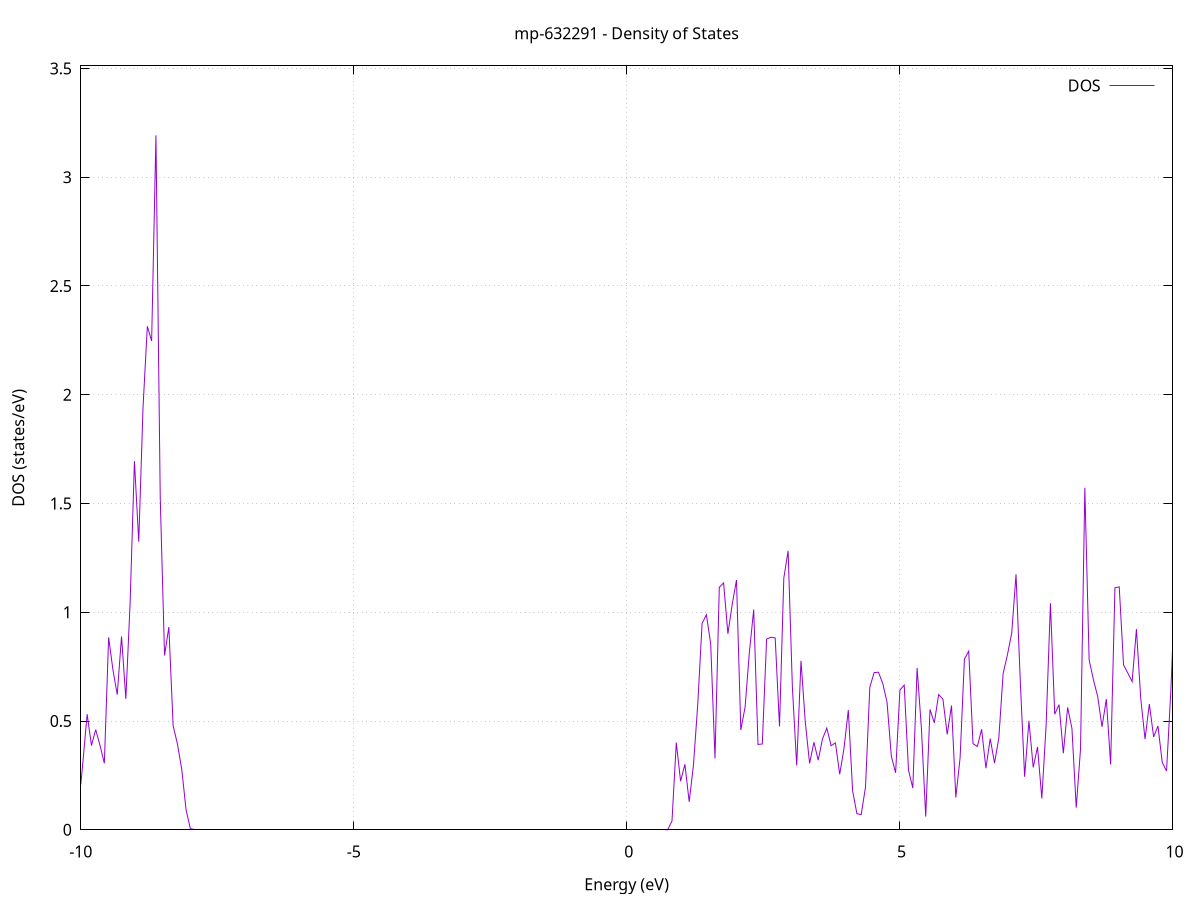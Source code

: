 set title 'mp-632291 - Density of States'
set xlabel 'Energy (eV)'
set ylabel 'DOS (states/eV)'
set grid
set xrange [-10:10]
set yrange [0:3.512]
set xzeroaxis lt -1
set terminal png size 800,600
set output 'mp-632291_dos_gnuplot.png'
plot '-' using 1:2 with lines title 'DOS'
-17.604600 0.000000
-17.525900 0.000000
-17.447100 0.000000
-17.368300 0.000000
-17.289500 0.000000
-17.210700 0.000000
-17.131900 0.000000
-17.053200 0.000000
-16.974400 0.000000
-16.895600 0.000000
-16.816800 0.000000
-16.738000 0.000000
-16.659200 0.000000
-16.580400 0.000000
-16.501700 0.000000
-16.422900 0.000000
-16.344100 0.000000
-16.265300 0.000000
-16.186500 0.000000
-16.107700 0.000000
-16.029000 0.000000
-15.950200 0.000000
-15.871400 0.000000
-15.792600 0.000000
-15.713800 0.000000
-15.635000 0.000000
-15.556300 0.000000
-15.477500 0.000000
-15.398700 0.000000
-15.319900 0.000000
-15.241100 0.000000
-15.162300 0.000000
-15.083600 0.000000
-15.004800 0.000000
-14.926000 0.000000
-14.847200 0.000000
-14.768400 0.000000
-14.689600 0.000000
-14.610900 0.000000
-14.532100 0.000000
-14.453300 0.000000
-14.374500 0.000000
-14.295700 0.000000
-14.216900 0.000000
-14.138200 0.000000
-14.059400 0.000000
-13.980600 0.000000
-13.901800 0.000000
-13.823000 0.000000
-13.744200 0.000000
-13.665500 0.000000
-13.586700 0.000000
-13.507900 0.000000
-13.429100 0.000000
-13.350300 0.000000
-13.271500 0.000000
-13.192800 0.000000
-13.114000 0.000000
-13.035200 0.000000
-12.956400 0.000000
-12.877600 0.000000
-12.798800 0.000000
-12.720100 0.000000
-12.641300 0.000000
-12.562500 0.000000
-12.483700 0.000000
-12.404900 0.000000
-12.326100 0.000000
-12.247400 0.000000
-12.168600 0.000000
-12.089800 0.000000
-12.011000 0.000000
-11.932200 0.000000
-11.853400 0.000000
-11.774600 0.000000
-11.695900 0.000000
-11.617100 0.000000
-11.538300 0.000000
-11.459500 0.000000
-11.380700 0.000000
-11.301900 0.000000
-11.223200 0.000000
-11.144400 0.000000
-11.065600 0.000000
-10.986800 0.000000
-10.908000 0.000000
-10.829200 0.000000
-10.750500 0.000000
-10.671700 0.000000
-10.592900 0.000000
-10.514100 0.001600
-10.435300 0.064500
-10.356500 0.096300
-10.277800 0.159200
-10.199000 0.246500
-10.120200 0.340700
-10.041400 0.094900
-9.962600 0.308500
-9.883800 0.531300
-9.805100 0.387400
-9.726300 0.460400
-9.647500 0.387300
-9.568700 0.305500
-9.489900 0.884700
-9.411100 0.735400
-9.332400 0.621300
-9.253600 0.888800
-9.174800 0.601600
-9.096000 1.045100
-9.017200 1.695000
-8.938400 1.324300
-8.859700 1.943100
-8.780900 2.314900
-8.702100 2.247000
-8.623300 3.192600
-8.544500 1.526400
-8.465700 0.801500
-8.387000 0.931900
-8.308200 0.477900
-8.229400 0.394300
-8.150600 0.278000
-8.071800 0.093100
-7.993000 0.005000
-7.914300 0.000000
-7.835500 0.000000
-7.756700 0.000000
-7.677900 0.000000
-7.599100 0.000000
-7.520300 0.000000
-7.441600 0.000000
-7.362800 0.000000
-7.284000 0.000000
-7.205200 0.000000
-7.126400 0.000000
-7.047600 0.000000
-6.968800 0.000000
-6.890100 0.000000
-6.811300 0.000000
-6.732500 0.000000
-6.653700 0.000000
-6.574900 0.000000
-6.496100 0.000000
-6.417400 0.000000
-6.338600 0.000000
-6.259800 0.000000
-6.181000 0.000000
-6.102200 0.000000
-6.023400 0.000000
-5.944700 0.000000
-5.865900 0.000000
-5.787100 0.000000
-5.708300 0.000000
-5.629500 0.000000
-5.550700 0.000000
-5.472000 0.000000
-5.393200 0.000000
-5.314400 0.000000
-5.235600 0.000000
-5.156800 0.000000
-5.078000 0.000000
-4.999300 0.000000
-4.920500 0.000000
-4.841700 0.000000
-4.762900 0.000000
-4.684100 0.000000
-4.605300 0.000000
-4.526600 0.000000
-4.447800 0.000000
-4.369000 0.000000
-4.290200 0.000000
-4.211400 0.000000
-4.132600 0.000000
-4.053900 0.000000
-3.975100 0.000000
-3.896300 0.000000
-3.817500 0.000000
-3.738700 0.000000
-3.659900 0.000000
-3.581200 0.000000
-3.502400 0.000000
-3.423600 0.000000
-3.344800 0.000000
-3.266000 0.000000
-3.187200 0.000000
-3.108500 0.000000
-3.029700 0.000000
-2.950900 0.000000
-2.872100 0.000000
-2.793300 0.000000
-2.714500 0.000000
-2.635800 0.000000
-2.557000 0.000000
-2.478200 0.000000
-2.399400 0.000000
-2.320600 0.000000
-2.241800 0.000000
-2.163000 0.000000
-2.084300 0.000000
-2.005500 0.000000
-1.926700 0.000000
-1.847900 0.000000
-1.769100 0.000000
-1.690300 0.000000
-1.611600 0.000000
-1.532800 0.000000
-1.454000 0.000000
-1.375200 0.000000
-1.296400 0.000000
-1.217600 0.000000
-1.138900 0.000000
-1.060100 0.000000
-0.981300 0.000000
-0.902500 0.000000
-0.823700 0.000000
-0.744900 0.000000
-0.666200 0.000000
-0.587400 0.000000
-0.508600 0.000000
-0.429800 0.000000
-0.351000 0.000000
-0.272200 0.000000
-0.193500 0.000000
-0.114700 0.000000
-0.035900 0.000000
0.042900 0.000000
0.121700 0.000000
0.200500 0.000000
0.279200 0.000000
0.358000 0.000000
0.436800 0.000000
0.515600 0.000000
0.594400 0.000000
0.673200 0.000000
0.751900 0.000100
0.830700 0.040100
0.909500 0.400500
0.988300 0.223200
1.067100 0.301200
1.145900 0.128500
1.224600 0.299100
1.303400 0.579500
1.382200 0.948600
1.461000 0.988600
1.539800 0.855100
1.618600 0.327900
1.697300 1.114900
1.776100 1.134800
1.854900 0.901000
1.933700 1.035900
2.012500 1.148300
2.091300 0.458600
2.170100 0.564400
2.248800 0.817300
2.327600 1.012300
2.406400 0.392200
2.485200 0.394500
2.564000 0.876600
2.642800 0.885200
2.721500 0.881900
2.800300 0.474900
2.879100 1.156600
2.957900 1.282700
3.036700 0.653000
3.115500 0.295700
3.194200 0.776800
3.273000 0.494200
3.351800 0.305100
3.430600 0.402600
3.509400 0.320000
3.588200 0.417900
3.666900 0.467800
3.745700 0.386500
3.824500 0.399300
3.903300 0.255100
3.982100 0.374200
4.060900 0.550400
4.139600 0.179500
4.218400 0.073800
4.297200 0.070000
4.376000 0.196700
4.454800 0.655200
4.533600 0.722500
4.612300 0.724600
4.691100 0.673400
4.769900 0.587400
4.848700 0.339100
4.927500 0.261900
5.006300 0.642200
5.085000 0.665100
5.163800 0.274000
5.242600 0.191800
5.321400 0.743800
5.400200 0.465700
5.479000 0.060600
5.557700 0.553500
5.636500 0.491500
5.715300 0.621500
5.794100 0.600700
5.872900 0.438500
5.951700 0.570800
6.030400 0.148800
6.109200 0.332200
6.188000 0.784600
6.266800 0.821100
6.345600 0.396100
6.424400 0.382800
6.503100 0.462100
6.581900 0.283100
6.660700 0.419300
6.739500 0.307000
6.818300 0.421700
6.897100 0.718000
6.975900 0.804600
7.054600 0.904200
7.133400 1.174200
7.212200 0.678700
7.291000 0.243600
7.369800 0.500900
7.448600 0.286700
7.527300 0.380700
7.606100 0.143800
7.684900 0.481600
7.763700 1.041300
7.842500 0.531400
7.921300 0.575300
8.000000 0.351700
8.078800 0.562400
8.157600 0.466100
8.236400 0.101700
8.315200 0.372300
8.394000 1.572300
8.472700 0.781300
8.551500 0.689600
8.630300 0.611500
8.709100 0.473400
8.787900 0.600700
8.866700 0.300100
8.945400 1.112500
9.024200 1.116800
9.103000 0.758300
9.181800 0.720300
9.260600 0.681500
9.339400 0.922500
9.418100 0.604700
9.496900 0.416800
9.575700 0.578300
9.654500 0.426800
9.733300 0.477300
9.812100 0.309900
9.890800 0.270100
9.969600 0.638200
10.048400 1.128900
10.127200 0.608600
10.206000 0.554900
10.284800 0.469300
10.363500 0.530700
10.442300 0.444800
10.521100 0.377500
10.599900 0.266400
10.678700 0.506100
10.757500 0.926700
10.836200 0.446300
10.915000 0.444400
10.993800 0.823900
11.072600 1.266900
11.151400 0.845200
11.230200 0.758600
11.308900 0.979400
11.387700 1.218700
11.466500 0.787000
11.545300 0.915900
11.624100 0.696200
11.702900 0.137200
11.781700 0.363800
11.860400 1.031300
11.939200 0.806100
12.018000 0.980000
12.096800 0.421700
12.175600 0.981500
12.254400 0.858700
12.333100 0.539100
12.411900 0.947000
12.490700 0.388800
12.569500 0.500100
12.648300 0.869100
12.727100 0.839500
12.805800 0.912900
12.884600 1.092700
12.963400 0.144700
13.042200 0.359500
13.121000 0.711700
13.199800 0.392500
13.278500 0.632500
13.357300 0.355300
13.436100 0.840200
13.514900 0.684200
13.593700 0.208300
13.672500 0.639700
13.751200 1.133900
13.830000 0.897900
13.908800 0.479800
13.987600 0.272000
14.066400 0.233600
14.145200 0.170900
14.223900 0.499700
14.302700 0.177100
14.381500 0.499100
14.460300 1.057400
14.539100 0.771200
14.617900 0.417000
14.696600 0.940900
14.775400 1.360100
14.854200 0.881200
14.933000 0.625600
15.011800 0.474400
15.090600 1.188400
15.169300 1.072800
15.248100 0.496300
15.326900 0.471600
15.405700 0.755800
15.484500 0.947500
15.563300 0.643600
15.642000 0.823300
15.720800 0.431100
15.799600 0.532200
15.878400 1.055500
15.957200 0.840600
16.036000 0.844000
16.114700 1.192900
16.193500 0.405800
16.272300 0.138800
16.351100 0.726500
16.429900 0.644100
16.508700 0.666900
16.587500 0.688400
16.666200 0.701600
16.745000 0.314700
16.823800 0.344900
16.902600 0.614100
16.981400 1.466000
17.060200 1.160200
17.138900 0.340600
17.217700 0.792600
17.296500 0.420500
17.375300 0.773500
17.454100 1.081100
17.532900 1.501000
17.611600 1.525600
17.690400 1.038100
17.769200 0.490900
17.848000 0.788500
17.926800 0.326800
18.005600 0.819200
18.084300 1.363500
18.163100 0.788800
18.241900 1.053500
18.320700 1.140900
18.399500 0.387300
18.478300 0.044200
18.557000 0.404200
18.635800 0.470300
18.714600 0.298900
18.793400 0.821600
18.872200 1.149500
18.951000 0.727900
19.029700 0.942600
19.108500 0.759400
19.187300 0.605000
19.266100 0.863200
19.344900 0.293600
19.423700 0.752400
19.502400 1.194200
19.581200 0.938700
19.660000 0.441700
19.738800 0.078500
19.817600 0.480200
19.896400 0.803700
19.975100 1.046100
20.053900 0.861400
20.132700 1.074400
20.211500 0.918600
20.290300 0.956300
20.369100 1.241800
20.447800 1.545600
20.526600 1.107700
20.605400 0.622300
20.684200 1.052700
20.763000 1.384900
20.841800 0.706600
20.920500 0.514500
20.999300 0.600800
21.078100 0.507500
21.156900 1.040500
21.235700 1.218500
21.314500 0.727000
21.393300 0.425000
21.472000 0.956500
21.550800 1.200700
21.629600 0.989900
21.708400 0.587400
21.787200 1.038200
21.866000 0.883000
21.944700 0.448300
22.023500 0.980000
22.102300 0.421500
22.181100 0.284500
22.259900 0.477100
22.338700 0.998400
22.417400 0.853800
22.496200 0.956600
22.575000 0.811100
22.653800 0.926100
22.732600 0.246200
22.811400 0.538800
22.890100 1.070400
22.968900 1.101400
23.047700 0.949300
23.126500 1.191700
23.205300 1.088100
23.284100 0.583400
23.362800 0.751300
23.441600 1.025200
23.520400 0.339800
23.599200 0.695900
23.678000 1.128100
23.756800 1.057700
23.835500 0.817400
23.914300 0.823600
23.993100 1.216900
24.071900 0.913200
24.150700 1.077000
24.229500 0.444400
24.308200 1.483800
24.387000 1.768300
24.465800 1.158900
24.544600 0.761100
24.623400 0.161600
24.702200 0.204600
24.780900 0.741400
24.859700 1.136500
24.938500 1.491000
25.017300 0.960300
25.096100 0.473000
25.174900 1.183300
25.253600 0.912000
25.332400 0.393700
25.411200 0.501500
25.490000 0.867400
25.568800 1.160500
25.647600 1.035400
25.726300 0.811100
25.805100 0.839100
25.883900 0.442400
25.962700 0.534200
26.041500 0.293000
26.120300 1.559900
26.199100 0.923300
26.277800 0.555300
26.356600 0.424400
26.435400 1.138200
26.514200 1.098300
26.593000 0.626500
26.671800 1.215700
26.750500 1.293200
26.829300 1.583300
26.908100 1.201700
26.986900 0.453200
27.065700 0.504900
27.144500 0.934400
27.223200 1.248600
27.302000 1.169300
27.380800 1.044800
27.459600 1.338600
27.538400 1.030600
27.617200 1.119400
27.695900 1.330600
27.774700 0.888600
27.853500 0.785500
27.932300 0.967100
28.011100 0.873900
28.089900 0.873800
28.168600 0.580700
28.247400 0.363100
28.326200 0.418600
28.405000 1.319900
28.483800 1.396100
28.562600 1.236300
28.641300 0.661800
28.720100 1.089400
28.798900 0.608200
28.877700 0.904800
28.956500 0.396300
29.035300 0.872100
29.114000 0.890500
29.192800 0.750000
29.271600 0.729300
29.350400 1.034700
29.429200 0.658400
29.508000 0.641900
29.586700 0.658800
29.665500 0.814400
29.744300 1.542500
29.823100 0.868500
29.901900 0.467700
29.980700 0.940200
30.059400 1.225300
30.138200 1.177500
30.217000 0.756200
30.295800 1.333000
30.374600 0.614100
30.453400 1.119500
30.532100 0.902900
30.610900 1.151000
30.689700 0.741000
30.768500 0.672400
30.847300 1.193800
30.926100 1.954500
31.004900 2.072100
31.083600 1.202300
31.162400 1.119500
31.241200 1.031600
31.320000 0.492900
31.398800 1.155000
31.477600 1.285200
31.556300 1.186700
31.635100 0.976800
31.713900 0.722400
31.792700 0.511200
31.871500 0.711900
31.950300 0.506000
32.029000 0.764000
32.107800 0.866700
32.186600 0.800100
32.265400 0.930200
32.344200 0.929700
32.423000 1.402200
32.501700 0.976300
32.580500 0.466500
32.659300 0.589800
32.738100 0.776600
32.816900 0.722000
32.895700 1.003100
32.974400 1.449100
33.053200 1.311700
33.132000 0.389000
33.210800 0.088800
33.289600 0.409600
33.368400 1.045600
33.447100 0.642000
33.525900 1.129700
33.604700 1.314100
33.683500 1.806000
33.762300 1.740900
33.841100 0.906900
33.919800 0.668500
33.998600 1.068500
34.077400 1.397300
34.156200 1.239200
34.235000 1.624400
34.313800 1.738800
34.392500 1.101600
34.471300 0.782700
34.550100 1.149900
34.628900 0.925700
34.707700 0.567600
34.786500 0.554100
34.865200 1.350700
34.944000 0.854300
35.022800 1.085200
35.101600 2.261300
35.180400 0.924700
35.259200 0.280500
35.337900 0.720500
35.416700 1.676200
35.495500 1.473600
35.574300 1.155800
35.653100 1.022800
35.731900 0.877500
35.810700 0.725400
35.889400 0.616800
35.968200 1.035900
36.047000 1.330400
36.125800 1.334100
36.204600 1.306300
36.283400 0.714500
36.362100 0.128800
36.440900 0.338300
36.519700 1.301900
36.598500 1.128400
36.677300 0.852300
36.756100 1.224600
36.834800 1.009400
36.913600 0.620400
36.992400 1.091000
37.071200 1.307600
37.150000 1.378200
37.228800 1.397700
37.307500 0.594500
37.386300 1.053700
37.465100 1.038400
37.543900 0.473600
37.622700 0.727300
37.701500 0.493200
37.780200 0.530400
37.859000 1.662200
37.937800 1.546400
38.016600 0.844600
38.095400 0.962400
38.174200 1.105100
38.252900 1.773000
38.331700 1.372100
38.410500 1.078900
38.489300 0.824500
38.568100 0.655900
38.646900 0.943600
38.725600 0.897200
38.804400 0.943000
38.883200 1.139700
38.962000 1.637200
39.040800 0.576900
39.119600 1.074500
39.198300 1.565500
39.277100 1.896100
39.355900 0.881300
39.434700 1.062800
39.513500 1.195800
39.592300 0.724400
39.671000 1.490000
39.749800 1.651500
39.828600 1.346200
39.907400 1.060500
39.986200 0.857200
40.065000 0.955200
40.143700 1.421300
40.222500 1.641000
40.301300 1.260400
40.380100 0.483400
40.458900 0.930100
40.537700 1.166500
40.616500 0.710500
40.695200 0.414000
40.774000 0.389600
40.852800 1.456900
40.931600 1.517000
41.010400 0.772200
41.089200 1.457000
41.167900 1.338100
41.246700 1.143700
41.325500 0.511600
41.404300 1.082200
41.483100 0.814900
41.561900 1.021700
41.640600 1.021100
41.719400 1.295400
41.798200 0.566400
41.877000 0.852100
41.955800 0.884000
42.034600 1.065700
42.113300 1.786400
42.192100 1.111800
42.270900 0.731800
42.349700 0.606000
42.428500 0.976400
42.507300 0.532200
42.586000 1.826000
42.664800 1.353200
42.743600 0.832600
42.822400 1.593600
42.901200 1.171600
42.980000 0.581600
43.058700 0.980600
43.137500 1.236300
43.216300 1.296200
43.295100 1.274700
43.373900 1.870900
43.452700 1.316000
43.531400 0.838600
43.610200 1.245000
43.689000 1.250800
43.767800 1.053300
43.846600 1.040800
43.925400 0.912800
44.004100 0.982400
44.082900 1.864300
44.161700 1.740400
44.240500 1.628700
44.319300 1.031600
44.398100 1.174500
44.476800 1.356500
44.555600 0.971600
44.634400 1.593000
44.713200 1.164000
44.792000 0.670100
44.870800 0.924500
44.949500 1.773000
45.028300 1.932800
45.107100 1.173900
45.185900 0.947000
45.264700 0.641700
45.343500 0.782600
45.422300 1.380200
45.501000 0.624100
45.579800 0.461600
45.658600 0.574300
45.737400 0.879700
45.816200 1.201500
45.895000 1.062000
45.973700 0.970900
46.052500 0.821600
46.131300 0.674100
46.210100 1.207600
46.288900 1.130300
46.367700 1.543800
46.446400 1.247700
46.525200 1.425000
46.604000 1.187800
46.682800 1.103400
46.761600 1.405100
46.840400 1.357600
46.919100 1.473500
46.997900 0.694300
47.076700 0.834600
47.155500 1.297500
47.234300 1.194000
47.313100 1.067400
47.391800 1.259600
47.470600 1.904500
47.549400 0.888700
47.628200 0.343000
47.707000 0.681000
47.785800 0.756500
47.864500 0.997600
47.943300 1.348500
48.022100 1.415000
48.100900 1.376500
48.179700 0.851200
48.258500 1.130100
48.337200 1.724500
48.416000 1.249600
48.494800 2.243600
48.573600 1.867100
48.652400 0.687600
48.731200 0.948600
48.809900 0.989500
48.888700 0.703500
48.967500 0.618900
49.046300 1.430900
49.125100 0.883400
49.203900 1.239100
49.282600 1.118500
49.361400 1.064000
49.440200 1.459300
49.519000 1.448500
49.597800 1.361800
49.676600 1.592300
49.755300 2.079100
49.834100 1.505600
49.912900 1.178300
49.991700 1.056100
50.070500 1.777100
50.149300 0.708700
50.228100 2.069500
50.306800 2.233000
50.385600 0.976300
50.464400 1.225600
50.543200 1.473500
50.622000 0.847800
50.700800 0.782600
50.779500 1.293800
50.858300 0.971500
50.937100 0.461900
51.015900 1.046600
51.094700 1.633500
51.173500 0.924400
51.252200 1.319200
51.331000 1.137400
51.409800 1.689000
51.488600 1.320100
51.567400 0.823700
51.646200 1.056500
51.724900 1.109100
51.803700 0.348400
51.882500 0.793500
51.961300 0.911100
52.040100 0.770700
52.118900 0.377100
52.197600 1.147600
52.276400 0.989000
52.355200 0.693200
52.434000 0.540200
52.512800 1.331700
52.591600 1.833100
52.670300 0.941800
52.749100 0.754300
52.827900 1.102600
52.906700 1.524400
52.985500 0.887300
53.064300 1.237500
53.143000 0.726100
53.221800 1.022100
53.300600 1.383400
53.379400 1.318100
53.458200 2.265000
53.537000 1.873400
53.615700 1.980000
53.694500 1.216800
53.773300 1.090700
53.852100 1.917700
53.930900 1.122000
54.009700 1.258600
54.088400 1.425400
54.167200 1.198200
54.246000 0.878700
54.324800 1.126800
54.403600 1.668300
54.482400 1.156500
54.561100 1.582200
54.639900 1.936600
54.718700 1.416900
54.797500 1.489000
54.876300 1.818500
54.955100 1.397500
55.033900 1.513500
55.112600 1.306100
55.191400 1.253500
55.270200 1.583600
55.349000 1.846000
55.427800 1.903000
55.506600 0.790100
55.585300 0.529400
55.664100 0.852000
55.742900 1.606800
55.821700 1.644700
55.900500 0.833000
55.979300 0.894000
56.058000 1.331700
56.136800 1.056300
56.215600 0.899800
56.294400 0.622000
56.373200 1.228700
56.452000 1.369300
56.530700 0.995900
56.609500 2.171500
56.688300 2.044200
56.767100 1.713200
56.845900 0.586100
56.924700 1.042700
57.003400 0.926500
57.082200 0.639200
57.161000 0.573100
57.239800 0.731100
57.318600 1.581300
57.397400 1.376800
57.476100 0.908800
57.554900 1.108800
57.633700 1.348700
57.712500 1.402600
57.791300 0.695900
57.870100 0.404600
57.948800 1.111200
58.027600 1.375200
58.106400 0.989800
58.185200 0.749000
58.264000 1.214200
58.342800 0.582000
58.421500 0.983900
58.500300 1.170000
58.579100 0.722400
58.657900 1.687300
58.736700 1.869100
58.815500 1.645400
58.894200 1.672400
58.973000 1.475800
59.051800 0.897800
59.130600 1.248700
59.209400 2.352100
59.288200 1.068600
59.366900 0.808200
59.445700 0.979000
59.524500 0.748000
59.603300 1.861600
59.682100 2.111600
59.760900 1.707800
59.839700 1.796000
59.918400 1.544500
59.997200 1.232100
60.076000 2.074800
60.154800 1.751800
60.233600 1.535300
60.312400 1.428700
60.391100 1.275200
60.469900 1.294500
60.548700 1.767300
60.627500 1.537000
60.706300 1.023600
60.785100 0.846500
60.863800 1.004300
60.942600 1.901700
61.021400 3.001400
61.100200 1.801700
61.179000 1.773900
61.257800 1.870700
61.336500 1.938800
61.415300 0.540400
61.494100 1.237400
61.572900 1.120800
61.651700 1.201100
61.730500 1.147800
61.809200 1.052100
61.888000 1.200400
61.966800 0.867900
62.045600 0.590600
62.124400 1.199500
62.203200 1.063800
62.281900 1.559900
62.360700 1.023000
62.439500 0.744000
62.518300 0.583500
62.597100 0.915400
62.675900 1.024700
62.754600 1.195300
62.833400 1.496100
62.912200 1.173900
62.991000 0.939300
63.069800 0.709600
63.148600 1.147000
63.227300 1.976700
63.306100 1.356100
63.384900 1.517500
63.463700 2.060400
63.542500 1.556400
63.621300 1.588100
63.700000 0.710400
63.778800 0.823400
63.857600 1.849200
63.936400 0.884100
64.015200 1.712300
64.094000 0.912500
64.172700 0.693500
64.251500 0.952100
64.330300 1.172100
64.409100 1.069900
64.487900 0.897700
64.566700 1.139700
64.645500 1.181200
64.724200 1.624500
64.803000 1.696600
64.881800 1.903500
64.960600 0.961600
65.039400 0.529900
65.118200 1.023700
65.196900 1.290300
65.275700 1.741500
65.354500 1.461900
65.433300 1.182900
65.512100 1.291200
65.590900 1.595200
65.669600 1.016300
65.748400 0.772200
65.827200 1.247200
65.906000 2.374600
65.984800 1.884500
66.063600 1.461800
66.142300 0.832600
66.221100 1.374700
66.299900 1.348800
66.378700 1.537600
66.457500 1.998800
66.536300 1.772200
66.615000 2.058800
66.693800 1.644300
66.772600 1.564000
66.851400 1.618800
66.930200 1.860300
67.009000 2.381100
67.087700 1.579500
67.166500 1.148000
67.245300 1.550300
67.324100 1.960200
67.402900 1.402200
67.481700 1.853500
67.560400 2.178200
67.639200 2.516100
67.718000 1.910200
67.796800 1.345100
67.875600 1.810100
67.954400 1.841700
68.033100 0.913800
68.111900 1.078500
68.190700 1.610500
68.269500 1.604700
68.348300 0.968500
68.427100 1.070000
68.505800 1.090000
68.584600 0.994600
68.663400 0.783800
68.742200 0.984100
68.821000 0.896700
68.899800 0.963600
68.978500 1.607000
69.057300 1.169200
69.136100 0.982200
69.214900 0.973300
69.293700 0.822800
69.372500 0.696900
69.451300 0.543800
69.530000 0.271000
69.608800 1.081000
69.687600 2.004500
69.766400 1.072600
69.845200 0.813700
69.924000 0.810100
70.002700 1.346100
70.081500 1.664500
70.160300 0.879800
70.239100 0.714000
70.317900 1.484700
70.396700 1.859800
70.475400 0.974500
70.554200 1.110000
70.633000 1.505100
70.711800 1.451500
70.790600 0.840700
70.869400 0.935200
70.948100 1.122500
71.026900 2.100900
71.105700 2.378000
71.184500 1.024400
71.263300 1.039900
71.342100 0.813000
71.420800 1.269100
71.499600 2.145700
71.578400 1.803900
71.657200 1.483400
71.736000 0.988200
71.814800 1.418700
71.893500 1.366200
71.972300 1.102400
72.051100 1.973900
72.129900 1.289800
72.208700 1.253500
72.287500 1.950700
72.366200 1.809600
72.445000 2.384700
72.523800 1.882000
72.602600 1.769400
72.681400 1.669100
72.760200 1.073600
72.838900 1.663800
72.917700 1.974400
72.996500 1.812500
73.075300 1.676500
73.154100 2.807000
73.232900 1.881300
73.311600 2.355000
73.390400 2.315300
73.469200 1.662800
73.548000 1.624600
73.626800 1.553800
73.705600 0.833300
73.784300 1.052900
73.863100 1.730400
73.941900 1.600800
74.020700 2.383200
74.099500 2.295400
74.178300 1.355700
74.257100 1.051300
74.335800 1.351200
74.414600 1.351100
74.493400 1.471700
74.572200 1.109700
74.651000 0.929800
74.729800 0.866500
74.808500 1.128000
74.887300 1.508200
74.966100 1.146300
75.044900 1.099800
75.123700 0.629000
75.202500 1.268500
75.281200 1.398500
75.360000 1.133800
75.438800 1.301100
75.517600 1.212300
75.596400 1.318000
75.675200 1.006700
75.753900 1.058200
75.832700 1.428800
75.911500 1.620200
75.990300 1.775500
76.069100 1.394800
76.147900 0.952000
76.226600 1.504500
76.305400 1.778900
76.384200 0.737000
76.463000 0.472400
76.541800 0.941000
76.620600 1.593600
76.699300 1.382800
76.778100 0.851300
76.856900 0.682900
76.935700 1.026300
77.014500 0.880400
77.093300 0.884200
77.172000 1.272000
77.250800 0.985700
77.329600 2.057600
77.408400 1.557800
77.487200 1.065800
77.566000 0.761400
77.644700 2.154700
77.723500 1.765000
77.802300 0.657200
77.881100 0.761200
77.959900 1.818400
78.038700 2.071100
78.117400 1.819700
78.196200 0.872500
78.275000 1.456500
78.353800 2.696900
78.432600 3.421400
78.511400 1.621400
78.590100 1.018500
78.668900 1.525500
78.747700 1.908300
78.826500 1.598100
78.905300 1.703800
78.984100 1.090800
79.062900 0.910400
79.141600 1.393000
79.220400 1.110800
79.299200 1.208600
79.378000 1.361600
79.456800 2.330900
79.535600 2.049000
79.614300 2.305000
79.693100 2.277600
79.771900 2.155200
79.850700 3.536800
79.929500 1.788300
80.008300 1.087600
80.087000 0.913800
80.165800 1.901300
80.244600 1.993400
80.323400 1.583200
80.402200 0.894900
80.481000 1.418400
80.559700 2.760800
80.638500 2.532500
80.717300 2.091300
80.796100 1.797300
80.874900 1.276200
80.953700 0.446200
81.032400 1.537600
81.111200 2.047000
81.190000 1.560800
81.268800 0.983100
81.347600 1.138000
81.426400 2.297400
81.505100 1.892200
81.583900 1.104100
81.662700 1.474900
81.741500 1.290300
81.820300 1.098200
81.899100 0.960000
81.977800 1.358000
82.056600 1.385500
82.135400 1.200100
82.214200 1.527900
82.293000 1.526400
82.371800 1.346300
82.450500 1.512200
82.529300 1.391000
82.608100 0.674100
82.686900 0.773100
82.765700 0.818700
82.844500 1.137400
82.923200 1.008300
83.002000 1.604700
83.080800 0.988200
83.159600 0.865900
83.238400 0.683900
83.317200 1.202300
83.395900 0.917100
83.474700 0.875200
83.553500 1.338400
83.632300 1.341500
83.711100 1.304000
83.789900 0.823900
83.868700 0.873900
83.947400 1.130000
84.026200 1.757300
84.105000 2.142500
84.183800 2.808700
84.262600 1.573200
84.341400 0.839200
84.420100 0.958300
84.498900 0.896600
84.577700 1.666600
84.656500 1.411200
84.735300 1.770300
84.814100 1.301200
84.892800 1.270000
84.971600 0.890800
85.050400 1.644300
85.129200 1.871600
85.208000 1.557100
85.286800 1.645500
85.365500 2.237800
85.444300 2.347700
85.523100 1.439000
85.601900 1.358900
85.680700 1.577000
85.759500 1.674000
85.838200 2.527600
85.917000 2.433500
85.995800 3.838200
86.074600 2.766500
86.153400 1.472900
86.232200 1.594200
86.310900 0.816000
86.389700 1.266800
86.468500 2.365700
86.547300 2.308600
86.626100 2.491200
86.704900 1.366900
86.783600 1.647100
86.862400 1.076500
86.941200 1.502500
87.020000 2.010100
87.098800 1.777600
87.177600 1.258800
87.256300 1.264200
87.335100 1.781100
87.413900 1.709500
87.492700 1.233700
87.571500 1.897500
87.650300 1.775600
87.729000 1.251700
87.807800 1.528800
87.886600 2.051600
87.965400 1.958400
88.044200 1.683300
88.123000 1.977000
88.201700 1.695600
88.280500 0.981300
88.359300 0.798400
88.438100 1.816100
88.516900 2.208400
88.595700 2.071100
88.674500 1.489700
88.753200 1.387200
88.832000 1.799100
88.910800 1.058600
88.989600 0.794100
89.068400 0.759100
89.147200 0.739600
89.225900 1.024200
89.304700 1.315800
89.383500 1.272100
89.462300 1.546300
89.541100 2.113100
89.619900 2.029500
89.698600 1.845900
89.777400 1.061600
89.856200 1.039800
89.935000 0.672100
90.013800 1.257500
90.092600 1.744700
90.171300 1.345800
90.250100 2.088000
90.328900 1.757400
90.407700 1.295800
90.486500 1.239600
90.565300 0.876300
90.644000 1.506300
90.722800 1.690600
90.801600 1.126000
90.880400 1.225400
90.959200 0.936900
91.038000 0.647200
91.116700 1.440800
91.195500 1.606800
91.274300 0.829700
91.353100 0.910900
91.431900 0.911600
91.510700 1.551600
91.589400 1.530100
91.668200 1.874100
91.747000 2.072500
91.825800 1.731800
91.904600 1.942700
91.983400 1.050500
92.062100 1.055600
92.140900 1.770600
92.219700 1.625800
92.298500 1.947600
92.377300 1.348500
92.456100 1.899000
92.534800 2.154900
92.613600 1.836400
92.692400 1.413100
92.771200 1.142100
92.850000 2.396700
92.928800 1.559100
93.007500 1.010400
93.086300 1.025900
93.165100 2.037300
93.243900 1.776000
93.322700 1.575100
93.401500 1.047500
93.480300 2.073400
93.559000 2.592100
93.637800 1.285300
93.716600 2.369900
93.795400 2.630600
93.874200 3.283200
93.953000 3.230000
94.031700 1.880000
94.110500 1.386400
94.189300 2.393000
94.268100 1.881100
94.346900 0.625600
94.425700 1.529300
94.504400 2.874600
94.583200 2.969400
94.662000 1.541900
94.740800 2.005000
94.819600 1.585900
94.898400 1.207900
94.977100 1.313300
95.055900 1.556400
95.134700 1.438900
95.213500 2.119000
95.292300 1.829400
95.371100 1.529300
95.449800 1.348400
95.528600 2.015500
95.607400 2.269000
95.686200 2.254200
95.765000 1.889800
95.843800 1.437900
95.922500 1.216900
96.001300 1.262200
96.080100 1.403000
96.158900 0.699300
96.237700 0.669100
96.316500 1.469400
96.395200 1.137900
96.474000 1.482300
96.552800 1.274000
96.631600 1.415600
96.710400 1.529100
96.789200 1.165300
96.867900 1.481800
96.946700 1.587800
97.025500 1.074500
97.104300 1.366600
97.183100 1.546700
97.261900 1.391200
97.340600 1.159500
97.419400 1.560200
97.498200 1.966800
97.577000 1.135000
97.655800 0.911300
97.734600 1.654200
97.813300 1.457000
97.892100 0.960100
97.970900 1.977400
98.049700 1.627100
98.128500 2.137700
98.207300 1.059500
98.286100 1.466100
98.364800 2.236000
98.443600 2.052100
98.522400 1.538000
98.601200 1.423400
98.680000 1.603300
98.758800 0.805900
98.837500 0.602700
98.916300 1.174200
98.995100 1.896400
99.073900 1.942800
99.152700 0.752400
99.231500 1.369100
99.310200 1.421700
99.389000 1.024300
99.467800 0.902300
99.546600 1.795500
99.625400 1.631900
99.704200 1.584100
99.782900 1.788800
99.861700 1.700200
99.940500 1.487200
100.019300 2.064800
100.098100 2.104800
100.176900 1.861100
100.255600 1.406300
100.334400 1.314500
100.413200 2.319400
100.492000 2.091200
100.570800 1.187700
100.649600 1.748000
100.728300 2.082200
100.807100 1.854700
100.885900 1.777400
100.964700 1.984300
101.043500 3.409200
101.122300 2.315500
101.201000 3.413900
101.279800 2.534300
101.358600 1.333400
101.437400 1.697600
101.516200 1.489700
101.595000 0.952200
101.673700 1.634700
101.752500 2.943500
101.831300 1.474800
101.910100 1.857800
101.988900 1.639900
102.067700 1.927400
102.146400 2.183700
102.225200 2.037200
102.304000 1.773400
102.382800 1.492800
102.461600 1.823600
102.540400 1.949000
102.619100 1.707300
102.697900 2.088000
102.776700 1.673600
102.855500 1.511300
102.934300 1.763300
103.013100 1.665300
103.091900 1.344000
103.170600 1.656600
103.249400 2.177000
103.328200 0.965300
103.407000 0.761600
103.485800 1.246500
103.564600 1.406900
103.643300 2.330100
103.722100 2.151200
103.800900 1.782600
103.879700 1.626000
103.958500 1.117000
104.037300 1.733000
104.116000 2.206500
104.194800 1.602900
104.273600 1.630200
104.352400 1.447500
104.431200 1.215400
104.510000 1.617400
104.588700 1.415600
104.667500 1.145800
104.746300 1.505300
104.825100 2.017700
104.903900 1.652200
104.982700 1.291800
105.061400 1.720000
105.140200 1.972800
105.219000 1.617900
105.297800 1.690900
105.376600 1.187100
105.455400 1.001500
105.534100 1.470600
105.612900 1.537200
105.691700 1.234000
105.770500 1.548700
105.849300 1.657000
105.928100 0.724300
106.006800 1.139800
106.085600 1.855200
106.164400 1.543700
106.243200 1.630700
106.322000 1.570700
106.400800 1.580300
106.479500 1.378700
106.558300 1.390400
106.637100 1.552900
106.715900 1.252200
106.794700 1.736400
106.873500 0.688900
106.952200 0.970300
107.031000 1.555800
107.109800 1.532000
107.188600 2.349100
107.267400 3.187100
107.346200 2.037300
107.424900 2.005200
107.503700 1.389500
107.582500 1.089000
107.661300 0.937200
107.740100 1.464300
107.818900 1.300500
107.897700 2.744200
107.976400 3.530000
108.055200 2.268400
108.134000 2.227000
108.212800 1.705800
108.291600 2.022300
108.370400 1.589500
108.449100 1.648700
108.527900 2.008600
108.606700 1.983900
108.685500 1.398100
108.764300 1.181000
108.843100 1.049600
108.921800 2.226000
109.000600 1.913400
109.079400 1.399800
109.158200 2.657900
109.237000 1.692500
109.315800 1.400600
109.394500 2.044900
109.473300 1.544800
109.552100 1.573800
109.630900 1.225900
109.709700 2.567600
109.788500 2.665500
109.867200 3.053400
109.946000 1.660200
110.024800 1.020100
110.103600 1.568700
110.182400 2.593000
110.261200 1.623100
110.339900 2.176300
110.418700 1.918900
110.497500 1.909500
110.576300 1.755700
110.655100 1.383800
110.733900 1.765900
110.812600 1.607700
110.891400 2.606600
110.970200 2.014200
111.049000 1.474400
111.127800 1.908600
111.206600 2.412200
111.285300 1.620400
111.364100 1.602100
111.442900 1.671500
111.521700 0.855900
111.600500 1.052600
111.679300 1.614500
111.758000 2.153800
111.836800 1.902600
111.915600 1.990300
111.994400 2.035800
112.073200 1.610300
112.152000 1.686800
112.230700 1.500700
112.309500 1.754100
112.388300 1.090200
112.467100 1.027100
112.545900 1.974000
112.624700 2.136200
112.703500 1.810100
112.782200 1.530000
112.861000 1.099700
112.939800 2.538200
113.018600 2.668000
113.097400 1.566600
113.176200 0.661200
113.254900 0.991800
113.333700 2.016800
113.412500 1.671100
113.491300 1.801900
113.570100 1.882200
113.648900 3.042000
113.727600 2.001500
113.806400 1.582900
113.885200 1.676400
113.964000 0.984800
114.042800 1.312200
114.121600 1.381200
114.200300 1.269400
114.279100 1.201800
114.357900 2.299400
114.436700 2.092600
114.515500 1.130400
114.594300 0.568700
114.673000 1.579700
114.751800 1.649600
114.830600 1.090500
114.909400 1.307000
114.988200 1.474800
115.067000 1.680400
115.145700 1.973900
115.224500 1.362700
115.303300 1.578000
115.382100 2.239100
115.460900 1.385500
115.539700 1.741500
115.618400 1.348000
115.697200 0.555500
115.776000 1.386000
115.854800 1.871200
115.933600 1.870300
116.012400 1.517800
116.091100 1.928400
116.169900 2.099900
116.248700 1.573600
116.327500 1.580700
116.406300 2.416000
116.485100 1.852500
116.563800 1.595200
116.642600 1.665100
116.721400 2.569900
116.800200 2.291600
116.879000 1.714900
116.957800 2.365400
117.036500 2.673300
117.115300 2.367900
117.194100 2.244600
117.272900 2.141700
117.351700 1.765300
117.430500 1.761600
117.509300 1.749200
117.588000 1.885000
117.666800 2.283700
117.745600 2.329300
117.824400 1.541800
117.903200 2.279100
117.982000 2.013600
118.060700 2.050100
118.139500 2.376400
118.218300 1.752700
118.297100 2.231500
118.375900 2.083500
118.454700 1.846900
118.533400 1.471900
118.612200 1.813500
118.691000 2.188700
118.769800 1.450100
118.848600 0.976700
118.927400 1.102300
119.006100 1.215500
119.084900 1.393700
119.163700 1.711000
119.242500 2.646100
119.321300 2.354400
119.400100 2.038200
119.478800 1.964300
119.557600 1.353900
119.636400 1.657300
119.715200 1.409900
119.794000 2.025700
119.872800 1.508700
119.951500 0.612600
120.030300 1.099900
120.109100 1.947400
120.187900 1.619800
120.266700 1.667000
120.345500 1.935500
120.424200 2.782500
120.503000 2.281600
120.581800 1.457700
120.660600 1.927800
120.739400 1.875900
120.818200 3.367900
120.896900 2.040900
120.975700 1.612300
121.054500 1.772300
121.133300 1.168600
121.212100 1.617900
121.290900 2.296900
121.369600 1.441000
121.448400 1.309700
121.527200 1.106300
121.606000 1.554100
121.684800 1.750400
121.763600 1.704900
121.842300 1.565400
121.921100 1.564900
121.999900 1.122500
122.078700 1.901300
122.157500 1.876500
122.236300 1.663400
122.315100 2.773900
122.393800 1.542000
122.472600 1.039100
122.551400 0.992800
122.630200 1.023900
122.709000 1.491500
122.787800 1.226700
122.866500 0.752300
122.945300 0.568700
123.024100 1.052500
123.102900 1.280700
123.181700 0.986200
123.260500 0.621200
123.339200 1.578800
123.418000 1.446600
123.496800 1.513900
123.575600 0.801100
123.654400 0.850700
123.733200 0.978200
123.811900 1.435200
123.890700 1.392500
123.969500 1.290000
124.048300 1.014800
124.127100 0.879200
124.205900 0.884500
124.284600 1.118300
124.363400 1.067100
124.442200 0.449800
124.521000 0.793700
124.599800 1.313000
124.678600 1.921000
124.757300 1.375800
124.836100 1.527600
124.914900 1.178500
124.993700 0.860000
125.072500 1.226300
125.151300 1.331800
125.230000 1.261100
125.308800 1.060100
125.387600 0.670000
125.466400 0.689500
125.545200 0.644600
125.624000 0.249100
125.702700 0.342800
125.781500 0.625400
125.860300 0.369200
125.939100 0.586200
126.017900 1.012800
126.096700 0.706100
126.175400 0.170600
126.254200 0.175800
126.333000 0.245600
126.411800 1.033800
126.490600 0.897200
126.569400 0.644900
126.648100 0.494800
126.726900 0.588200
126.805700 1.180600
126.884500 0.955400
126.963300 0.433100
127.042100 0.084700
127.120900 0.101700
127.199600 0.469700
127.278400 0.601600
127.357200 0.584000
127.436000 0.663000
127.514800 0.449000
127.593600 0.352800
127.672300 0.356300
127.751100 0.334300
127.829900 0.362300
127.908700 0.269600
127.987500 0.434200
128.066300 0.317500
128.145000 0.170800
128.223800 0.054600
128.302600 0.148200
128.381400 0.098500
128.460200 0.519200
128.539000 0.530500
128.617700 0.406100
128.696500 0.311400
128.775300 0.366700
128.854100 0.302600
128.932900 0.121800
129.011700 0.338600
129.090400 0.151200
129.169200 0.130100
129.248000 0.008200
129.326800 0.060600
129.405600 0.254700
129.484400 0.148700
129.563100 0.214500
129.641900 0.117500
129.720700 0.061400
129.799500 0.011300
129.878300 0.122200
129.957100 0.132000
130.035800 0.135200
130.114600 0.016000
130.193400 0.132300
130.272200 0.112300
130.351000 0.004000
130.429800 0.000000
130.508500 0.000000
130.587300 0.000000
130.666100 0.005200
130.744900 0.103400
130.823700 0.090000
130.902500 0.013300
130.981200 0.132100
131.060000 0.061600
131.138800 0.000600
131.217600 0.000000
131.296400 0.000000
131.375200 0.000000
131.454000 0.000000
131.532700 0.000000
131.611500 0.000000
131.690300 0.000000
131.769100 0.000000
131.847900 0.000000
131.926700 0.000000
132.005400 0.000000
132.084200 0.000000
132.163000 0.000000
132.241800 0.001700
132.320600 0.054500
132.399400 0.079700
132.478100 0.016900
132.556900 0.023500
132.635700 0.029600
132.714500 0.081100
132.793300 0.087900
132.872100 0.030300
132.950800 0.001100
133.029600 0.000000
133.108400 0.000000
133.187200 0.000000
133.266000 0.000000
133.344800 0.000000
133.423500 0.000000
133.502300 0.000000
133.581100 0.000000
133.659900 0.000000
133.738700 0.000000
133.817500 0.000000
133.896200 0.000000
133.975000 0.000000
134.053800 0.000000
134.132600 0.000000
134.211400 0.000000
134.290200 0.000000
134.368900 0.000000
134.447700 0.000000
134.526500 0.000000
134.605300 0.000000
134.684100 0.000000
134.762900 0.000000
134.841600 0.000000
134.920400 0.000000
134.999200 0.000000
135.078000 0.000000
135.156800 0.000000
135.235600 0.000000
135.314300 0.000000
135.393100 0.000000
135.471900 0.000000
135.550700 0.000000
135.629500 0.000000
135.708300 0.000000
135.787000 0.000000
135.865800 0.000000
135.944600 0.000000
136.023400 0.000000
136.102200 0.000000
136.181000 0.000000
136.259800 0.000000
136.338500 0.000000
136.417300 0.000000
136.496100 0.000000
136.574900 0.000000
136.653700 0.000000
136.732500 0.000000
136.811200 0.000000
136.890000 0.000000
136.968800 0.000000
137.047600 0.000000
137.126400 0.000000
137.205200 0.000000
137.283900 0.000000
137.362700 0.000000
137.441500 0.000000
137.520300 0.000000
137.599100 0.000000
137.677900 0.000000
137.756600 0.000000
137.835400 0.000000
137.914200 0.000000
137.993000 0.000000
138.071800 0.000000
138.150600 0.000000
138.229300 0.000000
138.308100 0.000000
138.386900 0.000000
138.465700 0.000000
138.544500 0.000000
138.623300 0.000000
138.702000 0.000000
138.780800 0.000000
138.859600 0.000000
138.938400 0.000000
139.017200 0.000000
139.096000 0.000000
139.174700 0.000000
139.253500 0.000000
139.332300 0.000000
139.411100 0.000000
139.489900 0.000000
139.568700 0.000000
139.647400 0.000000
139.726200 0.000000
139.805000 0.000000
139.883800 0.000000
139.962600 0.000000
e
